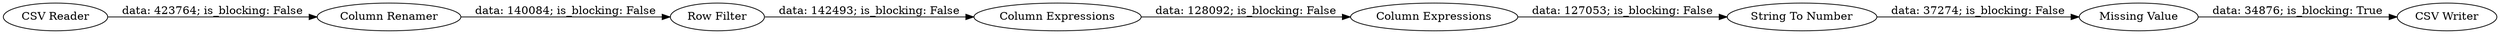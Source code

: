 digraph {
	"-9015481085233452890_3" [label="Row Filter"]
	"-9015481085233452890_6" [label="Column Expressions"]
	"-9015481085233452890_8" [label="CSV Writer"]
	"-9015481085233452890_7" [label="Missing Value"]
	"-9015481085233452890_1" [label="CSV Reader"]
	"-9015481085233452890_5" [label="Column Expressions"]
	"-9015481085233452890_4" [label="String To Number"]
	"-9015481085233452890_2" [label="Column Renamer"]
	"-9015481085233452890_1" -> "-9015481085233452890_2" [label="data: 423764; is_blocking: False"]
	"-9015481085233452890_5" -> "-9015481085233452890_6" [label="data: 128092; is_blocking: False"]
	"-9015481085233452890_6" -> "-9015481085233452890_4" [label="data: 127053; is_blocking: False"]
	"-9015481085233452890_7" -> "-9015481085233452890_8" [label="data: 34876; is_blocking: True"]
	"-9015481085233452890_4" -> "-9015481085233452890_7" [label="data: 37274; is_blocking: False"]
	"-9015481085233452890_3" -> "-9015481085233452890_5" [label="data: 142493; is_blocking: False"]
	"-9015481085233452890_2" -> "-9015481085233452890_3" [label="data: 140084; is_blocking: False"]
	rankdir=LR
}
